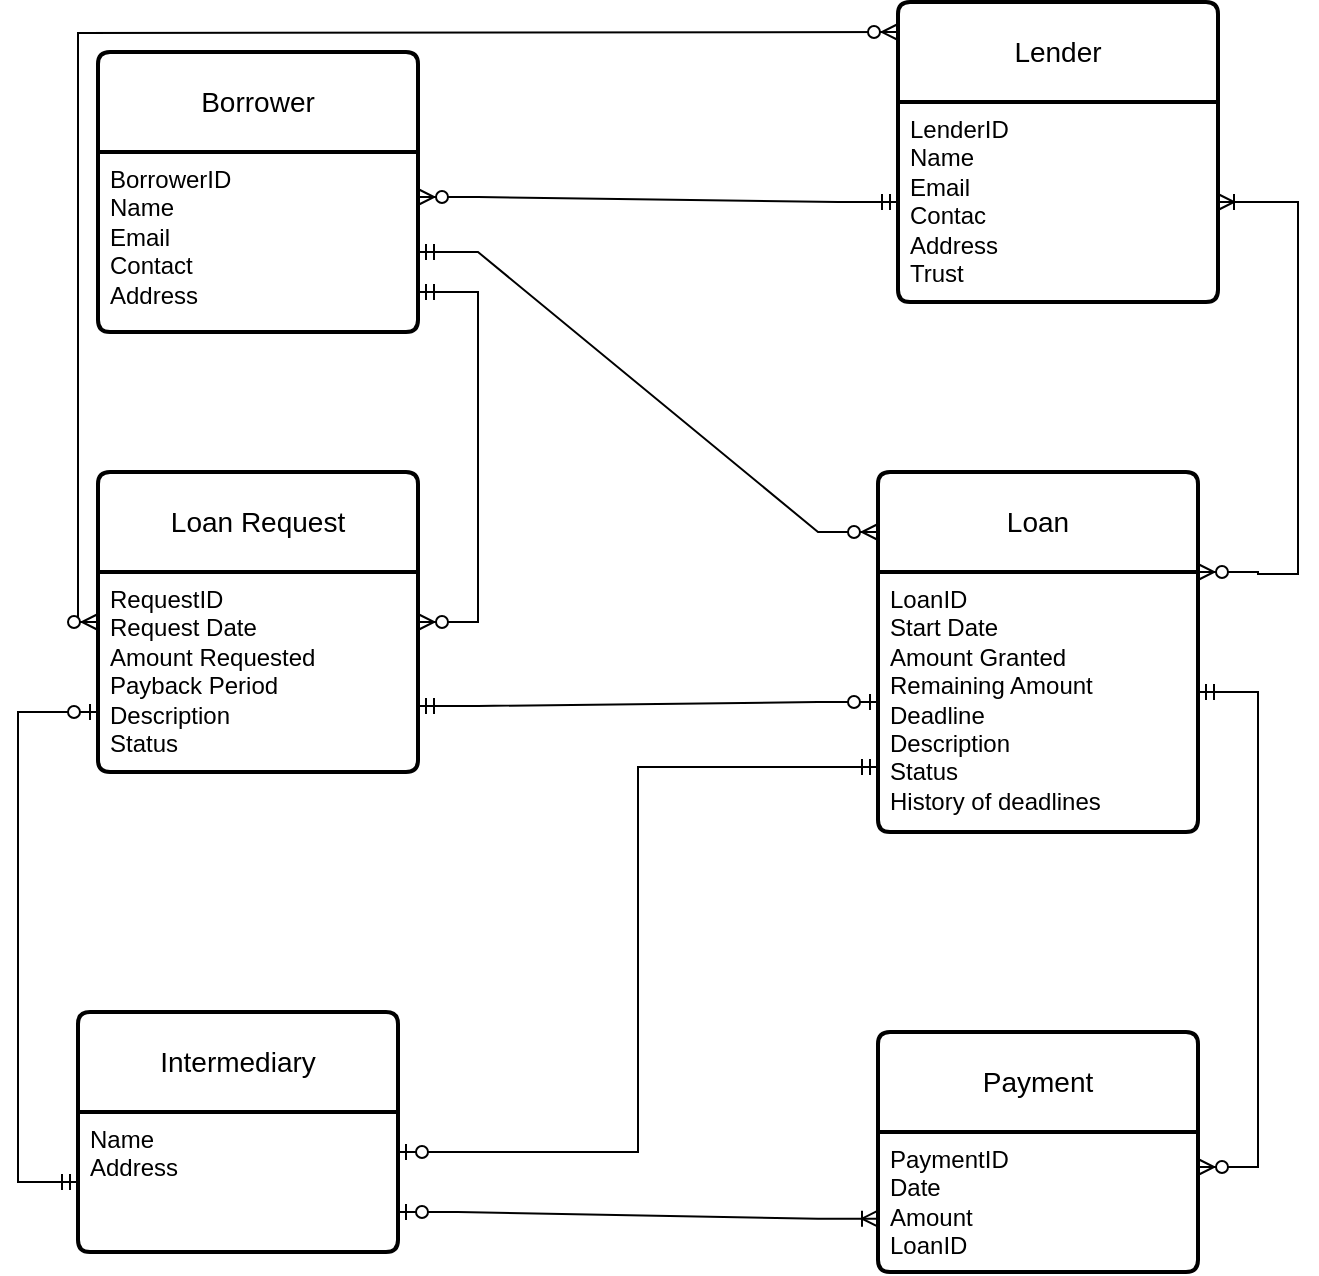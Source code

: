 <mxfile version="24.1.0" type="device">
  <diagram name="Page-1" id="KgXPCZNAreHZFJ3Aj5vy">
    <mxGraphModel dx="1950" dy="665" grid="1" gridSize="10" guides="1" tooltips="1" connect="1" arrows="1" fold="1" page="1" pageScale="1" pageWidth="850" pageHeight="1100" math="0" shadow="0">
      <root>
        <mxCell id="0" />
        <mxCell id="1" parent="0" />
        <mxCell id="CqIm_x11AQQ9r1u2g4fK-1" value="Borrower" style="swimlane;childLayout=stackLayout;horizontal=1;startSize=50;horizontalStack=0;rounded=1;fontSize=14;fontStyle=0;strokeWidth=2;resizeParent=0;resizeLast=1;shadow=0;dashed=0;align=center;arcSize=4;whiteSpace=wrap;html=1;" parent="1" vertex="1">
          <mxGeometry x="-170" y="140" width="160" height="140" as="geometry" />
        </mxCell>
        <mxCell id="CqIm_x11AQQ9r1u2g4fK-2" value="BorrowerID&lt;div&gt;Name&lt;/div&gt;&lt;div&gt;Email&lt;/div&gt;&lt;div&gt;Contact&lt;/div&gt;&lt;div&gt;Address&lt;/div&gt;" style="align=left;strokeColor=none;fillColor=none;spacingLeft=4;fontSize=12;verticalAlign=top;resizable=0;rotatable=0;part=1;html=1;" parent="CqIm_x11AQQ9r1u2g4fK-1" vertex="1">
          <mxGeometry y="50" width="160" height="90" as="geometry" />
        </mxCell>
        <mxCell id="CqIm_x11AQQ9r1u2g4fK-3" value="Lender" style="swimlane;childLayout=stackLayout;horizontal=1;startSize=50;horizontalStack=0;rounded=1;fontSize=14;fontStyle=0;strokeWidth=2;resizeParent=0;resizeLast=1;shadow=0;dashed=0;align=center;arcSize=4;whiteSpace=wrap;html=1;" parent="1" vertex="1">
          <mxGeometry x="230" y="115" width="160" height="150" as="geometry" />
        </mxCell>
        <mxCell id="CqIm_x11AQQ9r1u2g4fK-4" value="LenderID&lt;div&gt;Name&lt;/div&gt;&lt;div&gt;Email&lt;/div&gt;&lt;div&gt;Contac&lt;/div&gt;&lt;div&gt;Address&lt;/div&gt;&lt;div&gt;Trust&lt;/div&gt;" style="align=left;strokeColor=none;fillColor=none;spacingLeft=4;fontSize=12;verticalAlign=top;resizable=0;rotatable=0;part=1;html=1;" parent="CqIm_x11AQQ9r1u2g4fK-3" vertex="1">
          <mxGeometry y="50" width="160" height="100" as="geometry" />
        </mxCell>
        <mxCell id="CqIm_x11AQQ9r1u2g4fK-5" value="Loan Request" style="swimlane;childLayout=stackLayout;horizontal=1;startSize=50;horizontalStack=0;rounded=1;fontSize=14;fontStyle=0;strokeWidth=2;resizeParent=0;resizeLast=1;shadow=0;dashed=0;align=center;arcSize=4;whiteSpace=wrap;html=1;" parent="1" vertex="1">
          <mxGeometry x="-170" y="350" width="160" height="150" as="geometry" />
        </mxCell>
        <mxCell id="CqIm_x11AQQ9r1u2g4fK-6" value="RequestID&lt;div&gt;Request Date&lt;/div&gt;&lt;div&gt;Amount Requested&lt;/div&gt;&lt;div&gt;Payback Period&lt;/div&gt;&lt;div&gt;Description&lt;/div&gt;&lt;div&gt;Status&lt;/div&gt;" style="align=left;strokeColor=none;fillColor=none;spacingLeft=4;fontSize=12;verticalAlign=top;resizable=0;rotatable=0;part=1;html=1;" parent="CqIm_x11AQQ9r1u2g4fK-5" vertex="1">
          <mxGeometry y="50" width="160" height="100" as="geometry" />
        </mxCell>
        <mxCell id="CqIm_x11AQQ9r1u2g4fK-7" value="Loan" style="swimlane;childLayout=stackLayout;horizontal=1;startSize=50;horizontalStack=0;rounded=1;fontSize=14;fontStyle=0;strokeWidth=2;resizeParent=0;resizeLast=1;shadow=0;dashed=0;align=center;arcSize=4;whiteSpace=wrap;html=1;" parent="1" vertex="1">
          <mxGeometry x="220" y="350" width="160" height="180" as="geometry" />
        </mxCell>
        <mxCell id="CqIm_x11AQQ9r1u2g4fK-8" value="LoanID&lt;div&gt;Start Date&lt;/div&gt;&lt;div&gt;Amount Granted&lt;/div&gt;&lt;div&gt;Remaining Amount&lt;/div&gt;&lt;div&gt;Deadline&lt;/div&gt;&lt;div&gt;Description&lt;/div&gt;&lt;div&gt;Status&lt;/div&gt;&lt;div&gt;History of deadlines&lt;/div&gt;" style="align=left;strokeColor=none;fillColor=none;spacingLeft=4;fontSize=12;verticalAlign=top;resizable=0;rotatable=0;part=1;html=1;" parent="CqIm_x11AQQ9r1u2g4fK-7" vertex="1">
          <mxGeometry y="50" width="160" height="130" as="geometry" />
        </mxCell>
        <mxCell id="CqIm_x11AQQ9r1u2g4fK-9" value="Intermediary" style="swimlane;childLayout=stackLayout;horizontal=1;startSize=50;horizontalStack=0;rounded=1;fontSize=14;fontStyle=0;strokeWidth=2;resizeParent=0;resizeLast=1;shadow=0;dashed=0;align=center;arcSize=4;whiteSpace=wrap;html=1;" parent="1" vertex="1">
          <mxGeometry x="-180" y="620" width="160" height="120" as="geometry" />
        </mxCell>
        <mxCell id="CqIm_x11AQQ9r1u2g4fK-10" value="Name&lt;div&gt;Address&lt;/div&gt;" style="align=left;strokeColor=none;fillColor=none;spacingLeft=4;fontSize=12;verticalAlign=top;resizable=0;rotatable=0;part=1;html=1;" parent="CqIm_x11AQQ9r1u2g4fK-9" vertex="1">
          <mxGeometry y="50" width="160" height="70" as="geometry" />
        </mxCell>
        <mxCell id="CqIm_x11AQQ9r1u2g4fK-11" value="Payment" style="swimlane;childLayout=stackLayout;horizontal=1;startSize=50;horizontalStack=0;rounded=1;fontSize=14;fontStyle=0;strokeWidth=2;resizeParent=0;resizeLast=1;shadow=0;dashed=0;align=center;arcSize=4;whiteSpace=wrap;html=1;" parent="1" vertex="1">
          <mxGeometry x="220" y="630" width="160" height="120" as="geometry" />
        </mxCell>
        <mxCell id="CqIm_x11AQQ9r1u2g4fK-12" value="PaymentID&lt;div&gt;Date&lt;/div&gt;&lt;div&gt;Amount&lt;/div&gt;&lt;div&gt;LoanID&lt;/div&gt;" style="align=left;strokeColor=none;fillColor=none;spacingLeft=4;fontSize=12;verticalAlign=top;resizable=0;rotatable=0;part=1;html=1;" parent="CqIm_x11AQQ9r1u2g4fK-11" vertex="1">
          <mxGeometry y="50" width="160" height="70" as="geometry" />
        </mxCell>
        <mxCell id="CqIm_x11AQQ9r1u2g4fK-21" value="" style="edgeStyle=entityRelationEdgeStyle;fontSize=12;html=1;endArrow=ERzeroToMany;startArrow=ERmandOne;rounded=0;entryX=1;entryY=0.25;entryDx=0;entryDy=0;exitX=0;exitY=0.5;exitDx=0;exitDy=0;" parent="1" source="CqIm_x11AQQ9r1u2g4fK-4" target="CqIm_x11AQQ9r1u2g4fK-2" edge="1">
          <mxGeometry width="100" height="100" relative="1" as="geometry">
            <mxPoint x="-10" y="220" as="sourcePoint" />
            <mxPoint x="90" y="120" as="targetPoint" />
            <Array as="points">
              <mxPoint x="90" y="140" />
              <mxPoint x="130" y="160" />
            </Array>
          </mxGeometry>
        </mxCell>
        <mxCell id="CqIm_x11AQQ9r1u2g4fK-28" value="" style="edgeStyle=entityRelationEdgeStyle;fontSize=12;html=1;endArrow=ERzeroToOne;startArrow=ERmandOne;rounded=0;entryX=0;entryY=0.5;entryDx=0;entryDy=0;" parent="1" target="CqIm_x11AQQ9r1u2g4fK-8" edge="1">
          <mxGeometry width="100" height="100" relative="1" as="geometry">
            <mxPoint x="-10" y="467" as="sourcePoint" />
            <mxPoint x="220" y="470" as="targetPoint" />
            <Array as="points">
              <mxPoint x="-10" y="305" />
            </Array>
          </mxGeometry>
        </mxCell>
        <mxCell id="CqIm_x11AQQ9r1u2g4fK-31" value="" style="edgeStyle=elbowEdgeStyle;fontSize=12;html=1;endArrow=ERzeroToOne;startArrow=ERmandOne;rounded=0;exitX=0;exitY=0.75;exitDx=0;exitDy=0;" parent="1" source="CqIm_x11AQQ9r1u2g4fK-8" edge="1">
          <mxGeometry width="100" height="100" relative="1" as="geometry">
            <mxPoint x="-120" y="790" as="sourcePoint" />
            <mxPoint x="-20" y="690" as="targetPoint" />
          </mxGeometry>
        </mxCell>
        <mxCell id="CqIm_x11AQQ9r1u2g4fK-33" value="" style="edgeStyle=entityRelationEdgeStyle;fontSize=12;html=1;endArrow=ERzeroToMany;startArrow=ERmandOne;rounded=0;entryX=1;entryY=0.25;entryDx=0;entryDy=0;" parent="1" target="CqIm_x11AQQ9r1u2g4fK-12" edge="1">
          <mxGeometry width="100" height="100" relative="1" as="geometry">
            <mxPoint x="380" y="460" as="sourcePoint" />
            <mxPoint x="480" y="360" as="targetPoint" />
            <Array as="points">
              <mxPoint x="250" y="100" />
            </Array>
          </mxGeometry>
        </mxCell>
        <mxCell id="CqIm_x11AQQ9r1u2g4fK-34" value="" style="edgeStyle=orthogonalEdgeStyle;fontSize=12;html=1;endArrow=ERoneToMany;startArrow=ERzeroToMany;rounded=0;" parent="1" edge="1">
          <mxGeometry width="100" height="100" relative="1" as="geometry">
            <mxPoint x="380" y="400" as="sourcePoint" />
            <mxPoint x="390" y="215" as="targetPoint" />
            <Array as="points">
              <mxPoint x="410" y="400" />
              <mxPoint x="410" y="401" />
              <mxPoint x="430" y="401" />
              <mxPoint x="430" y="215" />
            </Array>
          </mxGeometry>
        </mxCell>
        <mxCell id="CqIm_x11AQQ9r1u2g4fK-35" value="" style="edgeStyle=elbowEdgeStyle;fontSize=12;html=1;endArrow=ERzeroToOne;startArrow=ERmandOne;rounded=0;exitX=0;exitY=0.5;exitDx=0;exitDy=0;" parent="1" source="CqIm_x11AQQ9r1u2g4fK-10" edge="1">
          <mxGeometry width="100" height="100" relative="1" as="geometry">
            <mxPoint x="-270" y="570" as="sourcePoint" />
            <mxPoint x="-170" y="470" as="targetPoint" />
            <Array as="points">
              <mxPoint x="-210" y="590" />
            </Array>
          </mxGeometry>
        </mxCell>
        <mxCell id="CqIm_x11AQQ9r1u2g4fK-37" value="" style="edgeStyle=entityRelationEdgeStyle;fontSize=12;html=1;endArrow=ERoneToMany;startArrow=ERzeroToOne;rounded=0;" parent="1" edge="1">
          <mxGeometry width="100" height="100" relative="1" as="geometry">
            <mxPoint x="-20" y="720" as="sourcePoint" />
            <mxPoint x="220" y="723.333" as="targetPoint" />
          </mxGeometry>
        </mxCell>
        <mxCell id="CqIm_x11AQQ9r1u2g4fK-38" value="" style="edgeStyle=entityRelationEdgeStyle;fontSize=12;html=1;endArrow=ERzeroToMany;startArrow=ERmandOne;rounded=0;" parent="1" edge="1">
          <mxGeometry width="100" height="100" relative="1" as="geometry">
            <mxPoint x="-10" y="240" as="sourcePoint" />
            <mxPoint x="220" y="380" as="targetPoint" />
            <Array as="points">
              <mxPoint x="370" y="560" />
            </Array>
          </mxGeometry>
        </mxCell>
        <mxCell id="kHP_At0sgePfu8DXfcER-1" value="" style="edgeStyle=orthogonalEdgeStyle;fontSize=12;html=1;endArrow=ERzeroToMany;endFill=1;startArrow=ERzeroToMany;rounded=0;exitX=-0.037;exitY=0.013;exitDx=0;exitDy=0;exitPerimeter=0;entryX=0;entryY=0.5;entryDx=0;entryDy=0;" edge="1" parent="1" target="CqIm_x11AQQ9r1u2g4fK-5">
          <mxGeometry width="100" height="100" relative="1" as="geometry">
            <mxPoint x="230.0" y="130.0" as="sourcePoint" />
            <mxPoint x="-190" y="450" as="targetPoint" />
          </mxGeometry>
        </mxCell>
        <mxCell id="kHP_At0sgePfu8DXfcER-2" value="" style="edgeStyle=entityRelationEdgeStyle;fontSize=12;html=1;endArrow=ERzeroToMany;startArrow=ERmandOne;rounded=0;entryX=1;entryY=0.5;entryDx=0;entryDy=0;" edge="1" parent="1" target="CqIm_x11AQQ9r1u2g4fK-5">
          <mxGeometry width="100" height="100" relative="1" as="geometry">
            <mxPoint x="-10" y="260" as="sourcePoint" />
            <mxPoint x="90" y="160" as="targetPoint" />
          </mxGeometry>
        </mxCell>
      </root>
    </mxGraphModel>
  </diagram>
</mxfile>
